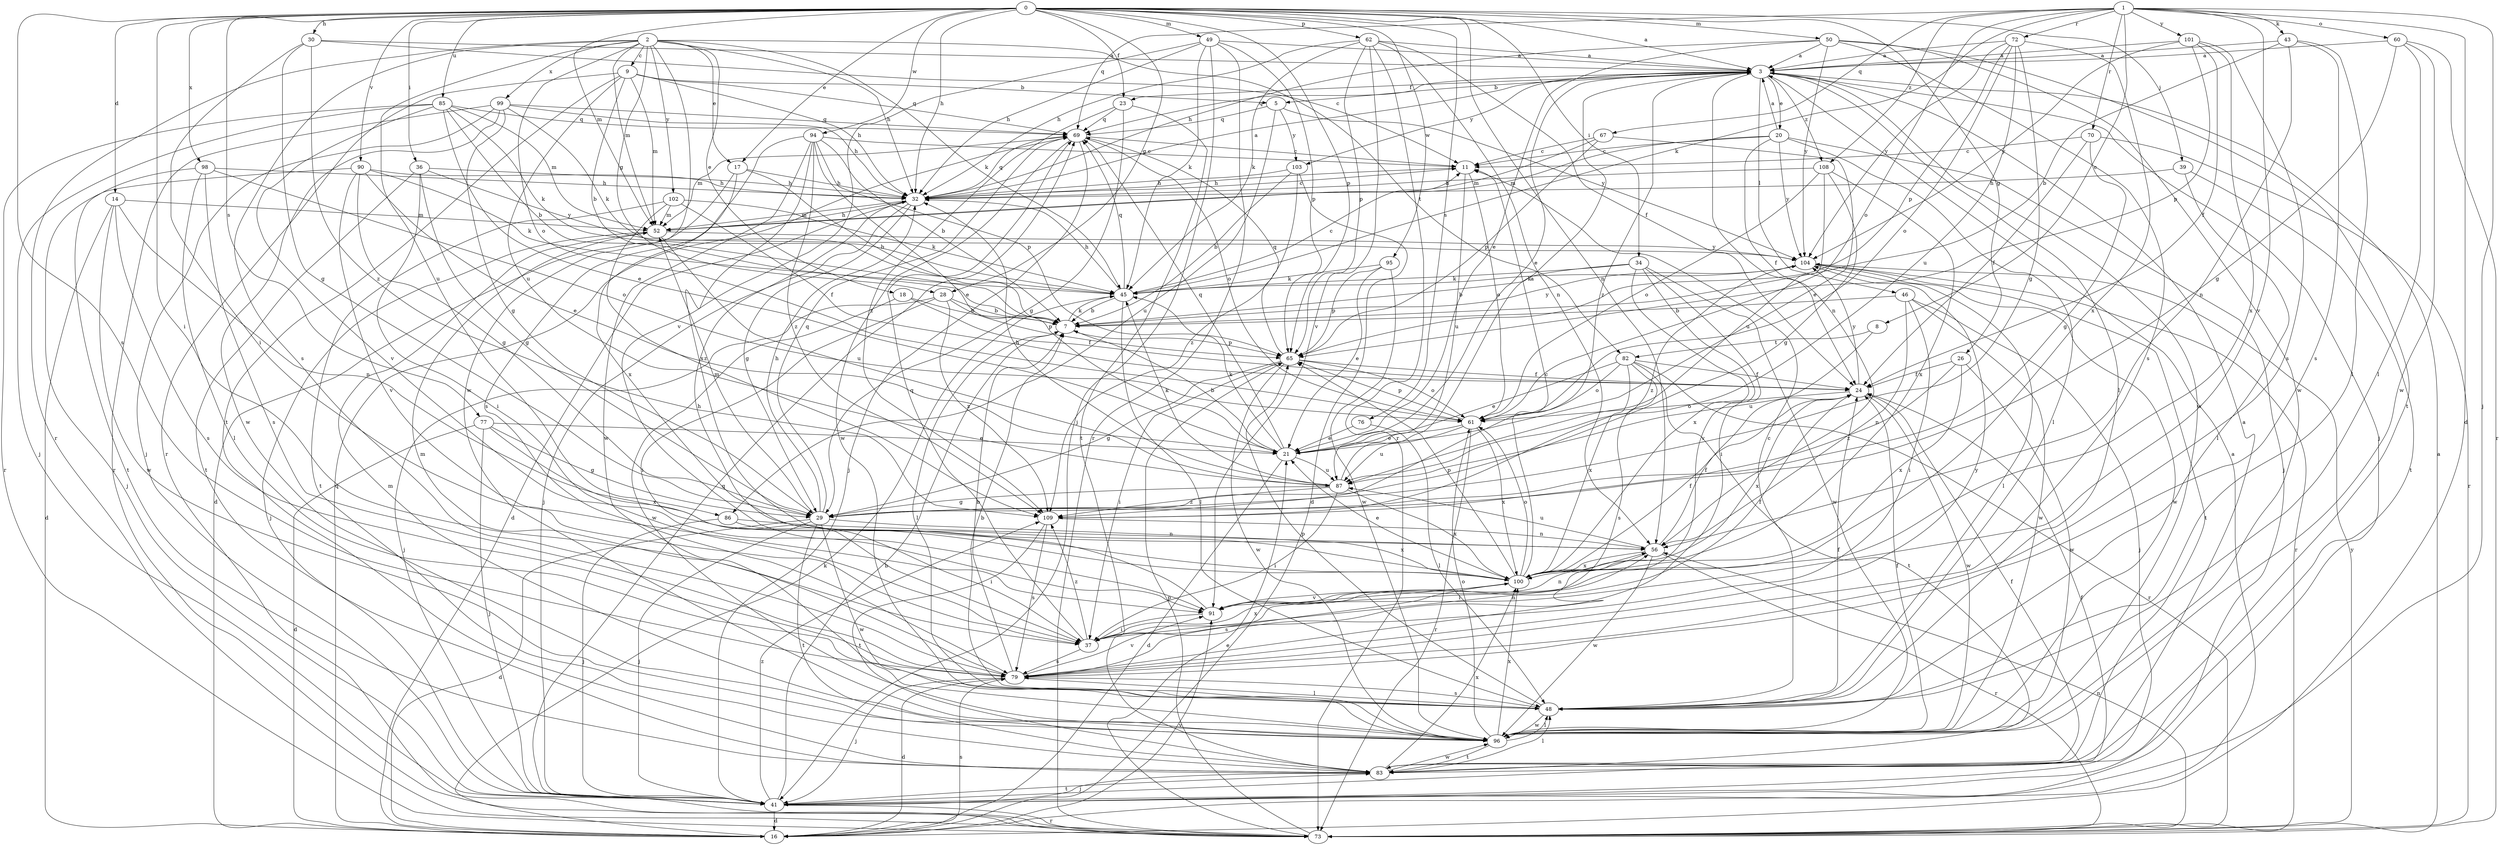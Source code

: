 strict digraph  {
0;
1;
2;
3;
5;
7;
8;
9;
11;
14;
16;
17;
18;
20;
21;
23;
24;
26;
28;
29;
30;
32;
34;
36;
37;
39;
41;
43;
45;
46;
48;
49;
50;
52;
56;
60;
61;
62;
65;
67;
69;
70;
72;
73;
76;
77;
79;
82;
83;
85;
86;
87;
90;
91;
94;
95;
96;
98;
99;
100;
101;
102;
103;
104;
108;
109;
0 -> 3  [label=a];
0 -> 14  [label=d];
0 -> 17  [label=e];
0 -> 23  [label=f];
0 -> 26  [label=g];
0 -> 28  [label=g];
0 -> 30  [label=h];
0 -> 32  [label=h];
0 -> 34  [label=i];
0 -> 36  [label=i];
0 -> 37  [label=i];
0 -> 39  [label=j];
0 -> 49  [label=m];
0 -> 50  [label=m];
0 -> 52  [label=m];
0 -> 56  [label=n];
0 -> 62  [label=p];
0 -> 65  [label=p];
0 -> 76  [label=s];
0 -> 77  [label=s];
0 -> 79  [label=s];
0 -> 85  [label=u];
0 -> 90  [label=v];
0 -> 94  [label=w];
0 -> 95  [label=w];
0 -> 98  [label=x];
1 -> 8  [label=c];
1 -> 16  [label=d];
1 -> 41  [label=j];
1 -> 43  [label=k];
1 -> 45  [label=k];
1 -> 60  [label=o];
1 -> 61  [label=o];
1 -> 67  [label=q];
1 -> 69  [label=q];
1 -> 70  [label=r];
1 -> 72  [label=r];
1 -> 91  [label=v];
1 -> 101  [label=y];
1 -> 108  [label=z];
2 -> 9  [label=c];
2 -> 17  [label=e];
2 -> 18  [label=e];
2 -> 28  [label=g];
2 -> 32  [label=h];
2 -> 45  [label=k];
2 -> 52  [label=m];
2 -> 61  [label=o];
2 -> 73  [label=r];
2 -> 79  [label=s];
2 -> 82  [label=t];
2 -> 86  [label=u];
2 -> 96  [label=w];
2 -> 99  [label=x];
2 -> 102  [label=y];
3 -> 5  [label=b];
3 -> 20  [label=e];
3 -> 21  [label=e];
3 -> 23  [label=f];
3 -> 41  [label=j];
3 -> 46  [label=l];
3 -> 48  [label=l];
3 -> 56  [label=n];
3 -> 69  [label=q];
3 -> 96  [label=w];
3 -> 103  [label=y];
3 -> 108  [label=z];
3 -> 109  [label=z];
5 -> 69  [label=q];
5 -> 86  [label=u];
5 -> 103  [label=y];
5 -> 104  [label=y];
7 -> 45  [label=k];
7 -> 48  [label=l];
7 -> 65  [label=p];
7 -> 104  [label=y];
8 -> 82  [label=t];
8 -> 87  [label=u];
9 -> 5  [label=b];
9 -> 7  [label=b];
9 -> 32  [label=h];
9 -> 52  [label=m];
9 -> 69  [label=q];
9 -> 73  [label=r];
9 -> 83  [label=t];
9 -> 87  [label=u];
11 -> 32  [label=h];
11 -> 61  [label=o];
11 -> 87  [label=u];
14 -> 16  [label=d];
14 -> 52  [label=m];
14 -> 56  [label=n];
14 -> 79  [label=s];
14 -> 96  [label=w];
16 -> 3  [label=a];
16 -> 45  [label=k];
16 -> 69  [label=q];
16 -> 79  [label=s];
16 -> 91  [label=v];
17 -> 7  [label=b];
17 -> 16  [label=d];
17 -> 32  [label=h];
17 -> 100  [label=x];
18 -> 7  [label=b];
18 -> 24  [label=f];
18 -> 96  [label=w];
20 -> 3  [label=a];
20 -> 11  [label=c];
20 -> 24  [label=f];
20 -> 41  [label=j];
20 -> 48  [label=l];
20 -> 52  [label=m];
20 -> 104  [label=y];
21 -> 7  [label=b];
21 -> 16  [label=d];
21 -> 45  [label=k];
21 -> 69  [label=q];
21 -> 87  [label=u];
23 -> 29  [label=g];
23 -> 69  [label=q];
23 -> 83  [label=t];
23 -> 109  [label=z];
24 -> 61  [label=o];
24 -> 96  [label=w];
24 -> 100  [label=x];
24 -> 104  [label=y];
26 -> 24  [label=f];
26 -> 96  [label=w];
26 -> 100  [label=x];
26 -> 109  [label=z];
28 -> 7  [label=b];
28 -> 37  [label=i];
28 -> 41  [label=j];
28 -> 65  [label=p];
28 -> 109  [label=z];
29 -> 16  [label=d];
29 -> 32  [label=h];
29 -> 41  [label=j];
29 -> 52  [label=m];
29 -> 69  [label=q];
29 -> 83  [label=t];
29 -> 96  [label=w];
29 -> 100  [label=x];
30 -> 3  [label=a];
30 -> 11  [label=c];
30 -> 29  [label=g];
30 -> 37  [label=i];
30 -> 109  [label=z];
32 -> 3  [label=a];
32 -> 11  [label=c];
32 -> 16  [label=d];
32 -> 29  [label=g];
32 -> 41  [label=j];
32 -> 52  [label=m];
32 -> 69  [label=q];
34 -> 7  [label=b];
34 -> 37  [label=i];
34 -> 45  [label=k];
34 -> 91  [label=v];
34 -> 96  [label=w];
34 -> 100  [label=x];
36 -> 29  [label=g];
36 -> 32  [label=h];
36 -> 37  [label=i];
36 -> 83  [label=t];
36 -> 104  [label=y];
37 -> 56  [label=n];
37 -> 69  [label=q];
37 -> 79  [label=s];
37 -> 100  [label=x];
37 -> 109  [label=z];
39 -> 32  [label=h];
39 -> 48  [label=l];
39 -> 83  [label=t];
41 -> 7  [label=b];
41 -> 16  [label=d];
41 -> 24  [label=f];
41 -> 73  [label=r];
41 -> 83  [label=t];
41 -> 109  [label=z];
43 -> 3  [label=a];
43 -> 7  [label=b];
43 -> 48  [label=l];
43 -> 56  [label=n];
43 -> 79  [label=s];
45 -> 7  [label=b];
45 -> 11  [label=c];
45 -> 32  [label=h];
45 -> 48  [label=l];
45 -> 69  [label=q];
46 -> 7  [label=b];
46 -> 37  [label=i];
46 -> 41  [label=j];
46 -> 56  [label=n];
46 -> 96  [label=w];
48 -> 7  [label=b];
48 -> 11  [label=c];
48 -> 24  [label=f];
48 -> 65  [label=p];
48 -> 79  [label=s];
48 -> 96  [label=w];
49 -> 3  [label=a];
49 -> 32  [label=h];
49 -> 41  [label=j];
49 -> 45  [label=k];
49 -> 65  [label=p];
49 -> 73  [label=r];
49 -> 91  [label=v];
50 -> 3  [label=a];
50 -> 21  [label=e];
50 -> 32  [label=h];
50 -> 79  [label=s];
50 -> 83  [label=t];
50 -> 96  [label=w];
50 -> 104  [label=y];
52 -> 32  [label=h];
52 -> 41  [label=j];
52 -> 87  [label=u];
52 -> 104  [label=y];
56 -> 24  [label=f];
56 -> 37  [label=i];
56 -> 73  [label=r];
56 -> 87  [label=u];
56 -> 96  [label=w];
56 -> 100  [label=x];
60 -> 3  [label=a];
60 -> 29  [label=g];
60 -> 48  [label=l];
60 -> 73  [label=r];
60 -> 96  [label=w];
61 -> 21  [label=e];
61 -> 65  [label=p];
61 -> 73  [label=r];
61 -> 87  [label=u];
61 -> 100  [label=x];
62 -> 3  [label=a];
62 -> 24  [label=f];
62 -> 32  [label=h];
62 -> 45  [label=k];
62 -> 56  [label=n];
62 -> 65  [label=p];
62 -> 73  [label=r];
62 -> 91  [label=v];
65 -> 24  [label=f];
65 -> 29  [label=g];
65 -> 37  [label=i];
65 -> 61  [label=o];
65 -> 69  [label=q];
65 -> 96  [label=w];
67 -> 11  [label=c];
67 -> 21  [label=e];
67 -> 52  [label=m];
67 -> 65  [label=p];
69 -> 11  [label=c];
69 -> 41  [label=j];
69 -> 52  [label=m];
69 -> 61  [label=o];
69 -> 96  [label=w];
70 -> 11  [label=c];
70 -> 24  [label=f];
70 -> 29  [label=g];
70 -> 73  [label=r];
72 -> 3  [label=a];
72 -> 29  [label=g];
72 -> 61  [label=o];
72 -> 65  [label=p];
72 -> 87  [label=u];
72 -> 100  [label=x];
72 -> 104  [label=y];
73 -> 3  [label=a];
73 -> 21  [label=e];
73 -> 56  [label=n];
73 -> 65  [label=p];
73 -> 69  [label=q];
73 -> 104  [label=y];
76 -> 21  [label=e];
76 -> 48  [label=l];
77 -> 16  [label=d];
77 -> 21  [label=e];
77 -> 29  [label=g];
77 -> 41  [label=j];
77 -> 100  [label=x];
79 -> 7  [label=b];
79 -> 16  [label=d];
79 -> 41  [label=j];
79 -> 48  [label=l];
79 -> 52  [label=m];
79 -> 91  [label=v];
79 -> 104  [label=y];
82 -> 21  [label=e];
82 -> 24  [label=f];
82 -> 61  [label=o];
82 -> 73  [label=r];
82 -> 79  [label=s];
82 -> 83  [label=t];
82 -> 100  [label=x];
83 -> 3  [label=a];
83 -> 24  [label=f];
83 -> 41  [label=j];
83 -> 48  [label=l];
83 -> 96  [label=w];
83 -> 100  [label=x];
85 -> 7  [label=b];
85 -> 21  [label=e];
85 -> 41  [label=j];
85 -> 45  [label=k];
85 -> 52  [label=m];
85 -> 69  [label=q];
85 -> 73  [label=r];
85 -> 91  [label=v];
86 -> 37  [label=i];
86 -> 41  [label=j];
86 -> 56  [label=n];
87 -> 3  [label=a];
87 -> 29  [label=g];
87 -> 32  [label=h];
87 -> 37  [label=i];
87 -> 45  [label=k];
87 -> 100  [label=x];
87 -> 109  [label=z];
90 -> 21  [label=e];
90 -> 29  [label=g];
90 -> 32  [label=h];
90 -> 41  [label=j];
90 -> 45  [label=k];
90 -> 91  [label=v];
91 -> 24  [label=f];
91 -> 32  [label=h];
91 -> 37  [label=i];
91 -> 56  [label=n];
94 -> 7  [label=b];
94 -> 11  [label=c];
94 -> 21  [label=e];
94 -> 65  [label=p];
94 -> 79  [label=s];
94 -> 96  [label=w];
94 -> 100  [label=x];
94 -> 109  [label=z];
95 -> 21  [label=e];
95 -> 45  [label=k];
95 -> 65  [label=p];
95 -> 96  [label=w];
96 -> 24  [label=f];
96 -> 48  [label=l];
96 -> 52  [label=m];
96 -> 61  [label=o];
96 -> 83  [label=t];
96 -> 100  [label=x];
98 -> 32  [label=h];
98 -> 48  [label=l];
98 -> 61  [label=o];
98 -> 79  [label=s];
98 -> 83  [label=t];
99 -> 29  [label=g];
99 -> 32  [label=h];
99 -> 41  [label=j];
99 -> 45  [label=k];
99 -> 69  [label=q];
99 -> 73  [label=r];
99 -> 96  [label=w];
100 -> 11  [label=c];
100 -> 21  [label=e];
100 -> 24  [label=f];
100 -> 61  [label=o];
100 -> 65  [label=p];
100 -> 79  [label=s];
100 -> 91  [label=v];
101 -> 3  [label=a];
101 -> 24  [label=f];
101 -> 65  [label=p];
101 -> 79  [label=s];
101 -> 100  [label=x];
101 -> 104  [label=y];
102 -> 24  [label=f];
102 -> 45  [label=k];
102 -> 52  [label=m];
102 -> 83  [label=t];
102 -> 109  [label=z];
103 -> 7  [label=b];
103 -> 16  [label=d];
103 -> 32  [label=h];
103 -> 109  [label=z];
104 -> 45  [label=k];
104 -> 48  [label=l];
104 -> 73  [label=r];
104 -> 83  [label=t];
104 -> 96  [label=w];
104 -> 109  [label=z];
108 -> 29  [label=g];
108 -> 32  [label=h];
108 -> 61  [label=o];
108 -> 87  [label=u];
108 -> 100  [label=x];
109 -> 56  [label=n];
109 -> 79  [label=s];
109 -> 83  [label=t];
}
